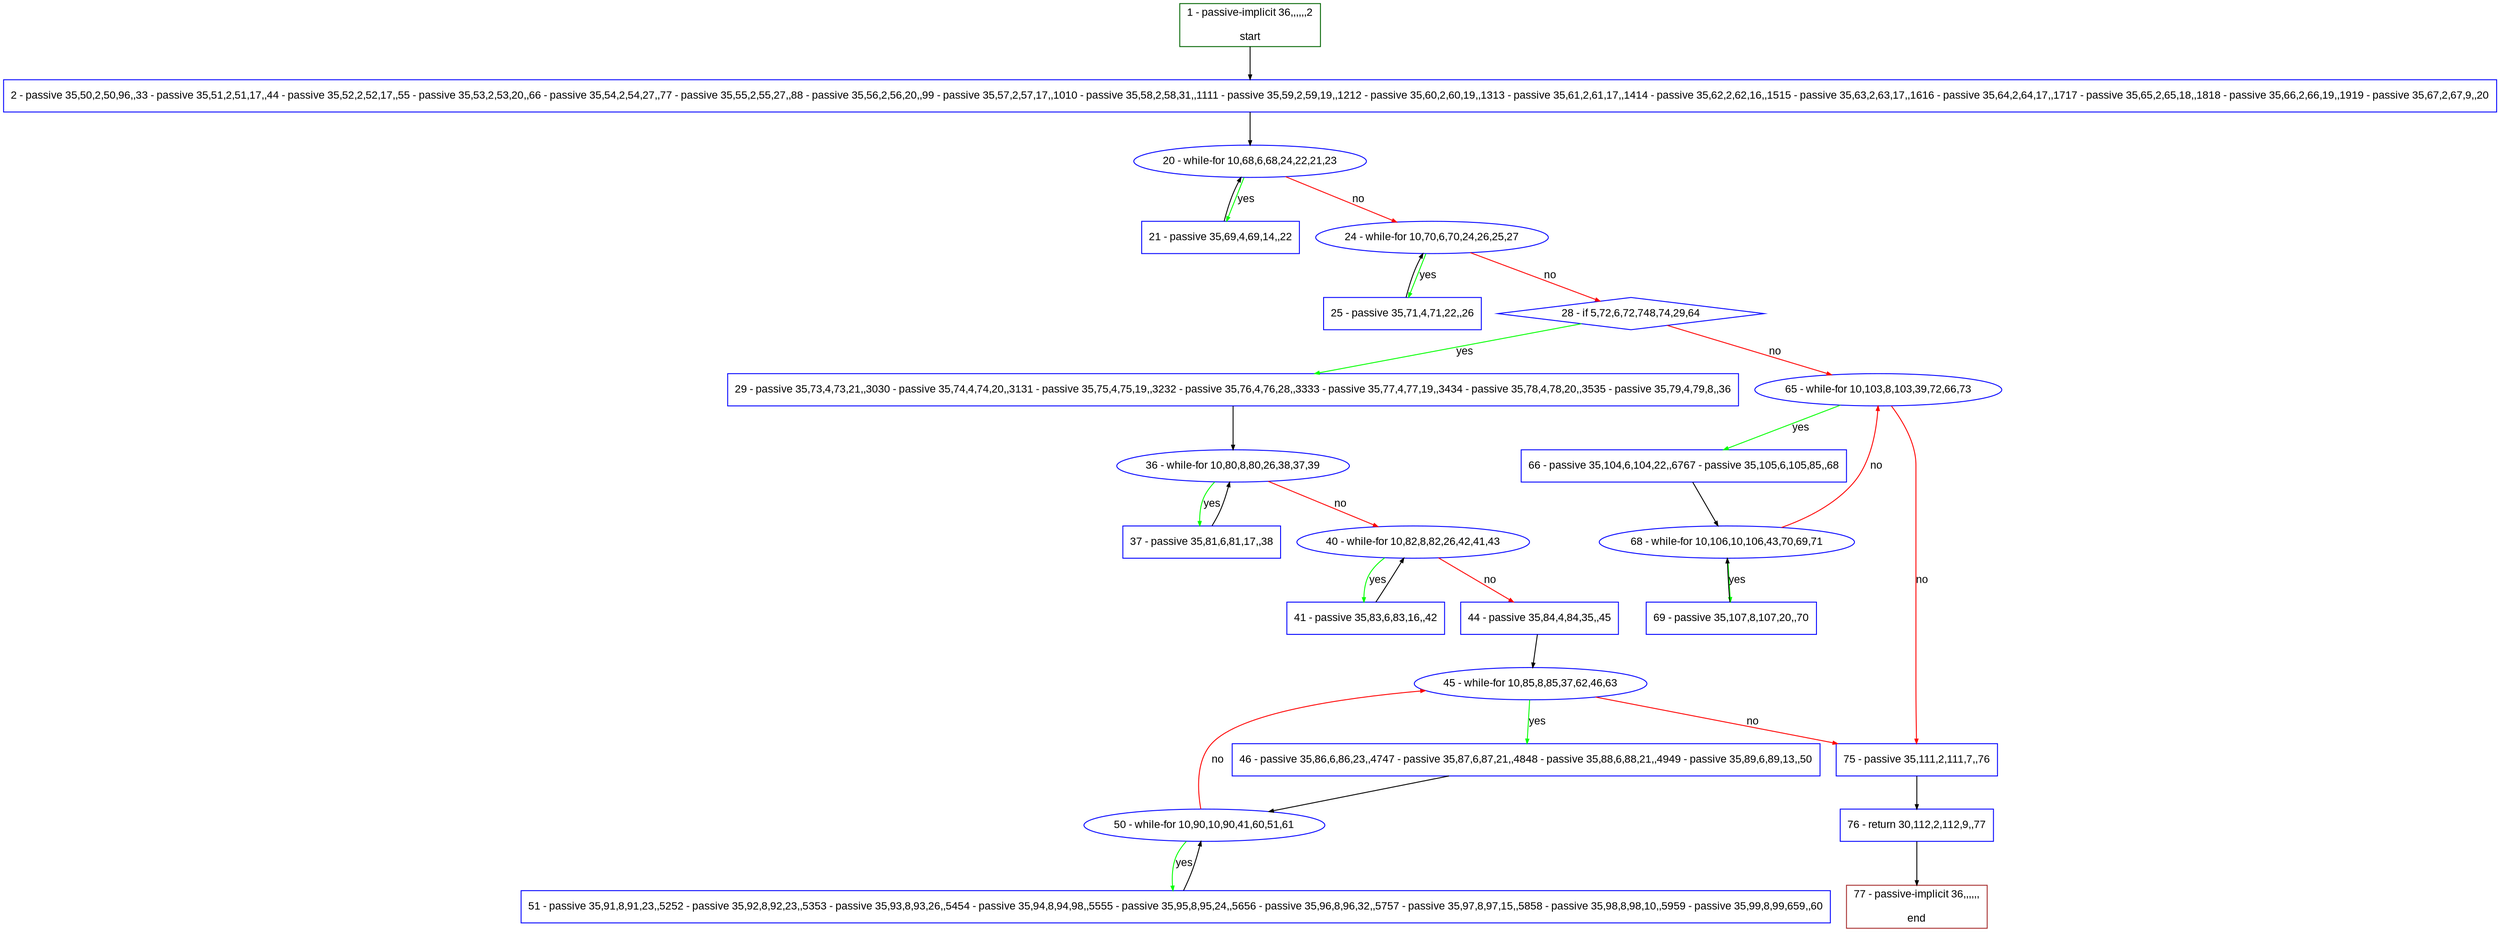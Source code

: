 digraph "" {
  graph [pack="true", label="", fontsize="12", packmode="clust", fontname="Arial", fillcolor="#FFFFCC", bgcolor="white", style="rounded,filled", compound="true"];
  node [node_initialized="no", label="", color="grey", fontsize="12", fillcolor="white", fontname="Arial", style="filled", shape="rectangle", compound="true", fixedsize="false"];
  edge [fontcolor="black", arrowhead="normal", arrowtail="none", arrowsize="0.5", ltail="", label="", color="black", fontsize="12", lhead="", fontname="Arial", dir="forward", compound="true"];
  __N1 [label="2 - passive 35,50,2,50,96,,33 - passive 35,51,2,51,17,,44 - passive 35,52,2,52,17,,55 - passive 35,53,2,53,20,,66 - passive 35,54,2,54,27,,77 - passive 35,55,2,55,27,,88 - passive 35,56,2,56,20,,99 - passive 35,57,2,57,17,,1010 - passive 35,58,2,58,31,,1111 - passive 35,59,2,59,19,,1212 - passive 35,60,2,60,19,,1313 - passive 35,61,2,61,17,,1414 - passive 35,62,2,62,16,,1515 - passive 35,63,2,63,17,,1616 - passive 35,64,2,64,17,,1717 - passive 35,65,2,65,18,,1818 - passive 35,66,2,66,19,,1919 - passive 35,67,2,67,9,,20", color="#0000ff", fillcolor="#ffffff", style="filled", shape="box"];
  __N2 [label="1 - passive-implicit 36,,,,,,2\n\nstart", color="#006400", fillcolor="#ffffff", style="filled", shape="box"];
  __N3 [label="20 - while-for 10,68,6,68,24,22,21,23", color="#0000ff", fillcolor="#ffffff", style="filled", shape="oval"];
  __N4 [label="21 - passive 35,69,4,69,14,,22", color="#0000ff", fillcolor="#ffffff", style="filled", shape="box"];
  __N5 [label="24 - while-for 10,70,6,70,24,26,25,27", color="#0000ff", fillcolor="#ffffff", style="filled", shape="oval"];
  __N6 [label="25 - passive 35,71,4,71,22,,26", color="#0000ff", fillcolor="#ffffff", style="filled", shape="box"];
  __N7 [label="28 - if 5,72,6,72,748,74,29,64", color="#0000ff", fillcolor="#ffffff", style="filled", shape="diamond"];
  __N8 [label="29 - passive 35,73,4,73,21,,3030 - passive 35,74,4,74,20,,3131 - passive 35,75,4,75,19,,3232 - passive 35,76,4,76,28,,3333 - passive 35,77,4,77,19,,3434 - passive 35,78,4,78,20,,3535 - passive 35,79,4,79,8,,36", color="#0000ff", fillcolor="#ffffff", style="filled", shape="box"];
  __N9 [label="65 - while-for 10,103,8,103,39,72,66,73", color="#0000ff", fillcolor="#ffffff", style="filled", shape="oval"];
  __N10 [label="36 - while-for 10,80,8,80,26,38,37,39", color="#0000ff", fillcolor="#ffffff", style="filled", shape="oval"];
  __N11 [label="37 - passive 35,81,6,81,17,,38", color="#0000ff", fillcolor="#ffffff", style="filled", shape="box"];
  __N12 [label="40 - while-for 10,82,8,82,26,42,41,43", color="#0000ff", fillcolor="#ffffff", style="filled", shape="oval"];
  __N13 [label="41 - passive 35,83,6,83,16,,42", color="#0000ff", fillcolor="#ffffff", style="filled", shape="box"];
  __N14 [label="44 - passive 35,84,4,84,35,,45", color="#0000ff", fillcolor="#ffffff", style="filled", shape="box"];
  __N15 [label="45 - while-for 10,85,8,85,37,62,46,63", color="#0000ff", fillcolor="#ffffff", style="filled", shape="oval"];
  __N16 [label="46 - passive 35,86,6,86,23,,4747 - passive 35,87,6,87,21,,4848 - passive 35,88,6,88,21,,4949 - passive 35,89,6,89,13,,50", color="#0000ff", fillcolor="#ffffff", style="filled", shape="box"];
  __N17 [label="75 - passive 35,111,2,111,7,,76", color="#0000ff", fillcolor="#ffffff", style="filled", shape="box"];
  __N18 [label="50 - while-for 10,90,10,90,41,60,51,61", color="#0000ff", fillcolor="#ffffff", style="filled", shape="oval"];
  __N19 [label="51 - passive 35,91,8,91,23,,5252 - passive 35,92,8,92,23,,5353 - passive 35,93,8,93,26,,5454 - passive 35,94,8,94,98,,5555 - passive 35,95,8,95,24,,5656 - passive 35,96,8,96,32,,5757 - passive 35,97,8,97,15,,5858 - passive 35,98,8,98,10,,5959 - passive 35,99,8,99,659,,60", color="#0000ff", fillcolor="#ffffff", style="filled", shape="box"];
  __N20 [label="66 - passive 35,104,6,104,22,,6767 - passive 35,105,6,105,85,,68", color="#0000ff", fillcolor="#ffffff", style="filled", shape="box"];
  __N21 [label="68 - while-for 10,106,10,106,43,70,69,71", color="#0000ff", fillcolor="#ffffff", style="filled", shape="oval"];
  __N22 [label="69 - passive 35,107,8,107,20,,70", color="#0000ff", fillcolor="#ffffff", style="filled", shape="box"];
  __N23 [label="76 - return 30,112,2,112,9,,77", color="#0000ff", fillcolor="#ffffff", style="filled", shape="box"];
  __N24 [label="77 - passive-implicit 36,,,,,,\n\nend", color="#a52a2a", fillcolor="#ffffff", style="filled", shape="box"];
  __N2 -> __N1 [arrowhead="normal", arrowtail="none", color="#000000", label="", dir="forward"];
  __N1 -> __N3 [arrowhead="normal", arrowtail="none", color="#000000", label="", dir="forward"];
  __N3 -> __N4 [arrowhead="normal", arrowtail="none", color="#00ff00", label="yes", dir="forward"];
  __N4 -> __N3 [arrowhead="normal", arrowtail="none", color="#000000", label="", dir="forward"];
  __N3 -> __N5 [arrowhead="normal", arrowtail="none", color="#ff0000", label="no", dir="forward"];
  __N5 -> __N6 [arrowhead="normal", arrowtail="none", color="#00ff00", label="yes", dir="forward"];
  __N6 -> __N5 [arrowhead="normal", arrowtail="none", color="#000000", label="", dir="forward"];
  __N5 -> __N7 [arrowhead="normal", arrowtail="none", color="#ff0000", label="no", dir="forward"];
  __N7 -> __N8 [arrowhead="normal", arrowtail="none", color="#00ff00", label="yes", dir="forward"];
  __N7 -> __N9 [arrowhead="normal", arrowtail="none", color="#ff0000", label="no", dir="forward"];
  __N8 -> __N10 [arrowhead="normal", arrowtail="none", color="#000000", label="", dir="forward"];
  __N10 -> __N11 [arrowhead="normal", arrowtail="none", color="#00ff00", label="yes", dir="forward"];
  __N11 -> __N10 [arrowhead="normal", arrowtail="none", color="#000000", label="", dir="forward"];
  __N10 -> __N12 [arrowhead="normal", arrowtail="none", color="#ff0000", label="no", dir="forward"];
  __N12 -> __N13 [arrowhead="normal", arrowtail="none", color="#00ff00", label="yes", dir="forward"];
  __N13 -> __N12 [arrowhead="normal", arrowtail="none", color="#000000", label="", dir="forward"];
  __N12 -> __N14 [arrowhead="normal", arrowtail="none", color="#ff0000", label="no", dir="forward"];
  __N14 -> __N15 [arrowhead="normal", arrowtail="none", color="#000000", label="", dir="forward"];
  __N15 -> __N16 [arrowhead="normal", arrowtail="none", color="#00ff00", label="yes", dir="forward"];
  __N15 -> __N17 [arrowhead="normal", arrowtail="none", color="#ff0000", label="no", dir="forward"];
  __N16 -> __N18 [arrowhead="normal", arrowtail="none", color="#000000", label="", dir="forward"];
  __N18 -> __N15 [arrowhead="normal", arrowtail="none", color="#ff0000", label="no", dir="forward"];
  __N18 -> __N19 [arrowhead="normal", arrowtail="none", color="#00ff00", label="yes", dir="forward"];
  __N19 -> __N18 [arrowhead="normal", arrowtail="none", color="#000000", label="", dir="forward"];
  __N9 -> __N20 [arrowhead="normal", arrowtail="none", color="#00ff00", label="yes", dir="forward"];
  __N9 -> __N17 [arrowhead="normal", arrowtail="none", color="#ff0000", label="no", dir="forward"];
  __N20 -> __N21 [arrowhead="normal", arrowtail="none", color="#000000", label="", dir="forward"];
  __N21 -> __N9 [arrowhead="normal", arrowtail="none", color="#ff0000", label="no", dir="forward"];
  __N21 -> __N22 [arrowhead="normal", arrowtail="none", color="#00ff00", label="yes", dir="forward"];
  __N22 -> __N21 [arrowhead="normal", arrowtail="none", color="#000000", label="", dir="forward"];
  __N17 -> __N23 [arrowhead="normal", arrowtail="none", color="#000000", label="", dir="forward"];
  __N23 -> __N24 [arrowhead="normal", arrowtail="none", color="#000000", label="", dir="forward"];
}
